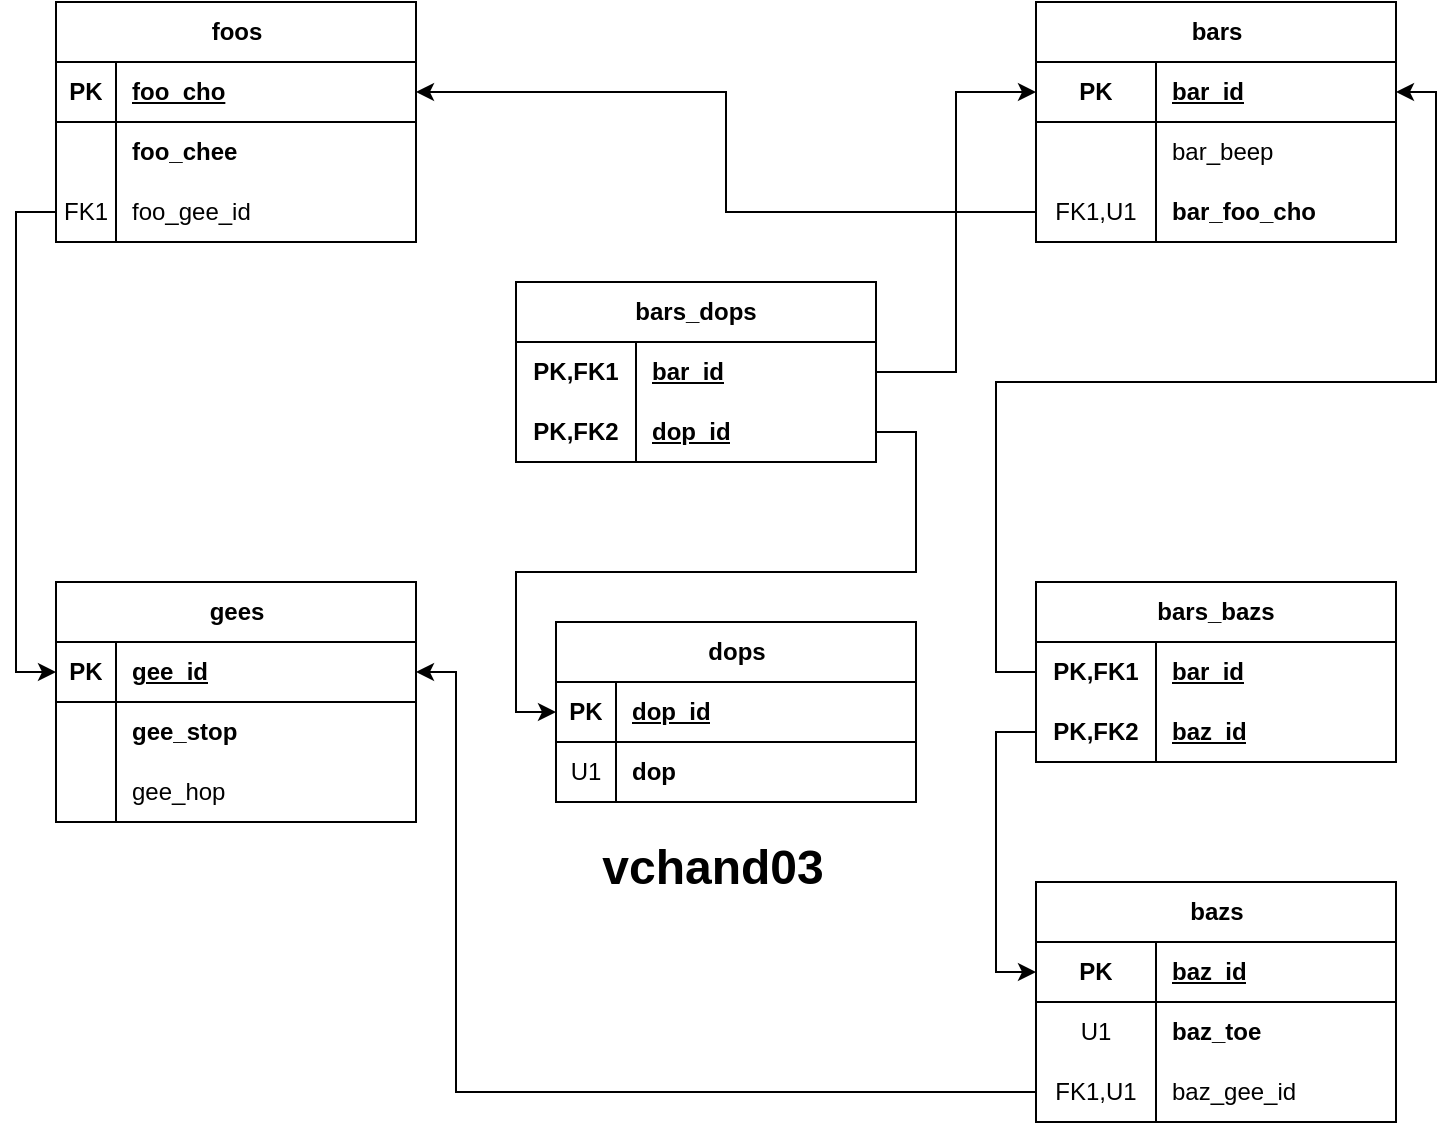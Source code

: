 <mxfile version="24.0.2" type="device">
  <diagram name="Page-1" id="S2iPCT1TR5OzRSra_fd_">
    <mxGraphModel dx="1194" dy="640" grid="1" gridSize="10" guides="1" tooltips="1" connect="1" arrows="1" fold="1" page="1" pageScale="1" pageWidth="850" pageHeight="1100" math="0" shadow="0">
      <root>
        <mxCell id="0" />
        <mxCell id="1" parent="0" />
        <mxCell id="JYOWkrzS07iP9QU77WWX-1" value="foos" style="shape=table;startSize=30;container=1;collapsible=1;childLayout=tableLayout;fixedRows=1;rowLines=0;fontStyle=1;align=center;resizeLast=1;html=1;" parent="1" vertex="1">
          <mxGeometry x="110" y="150" width="180" height="120" as="geometry" />
        </mxCell>
        <mxCell id="JYOWkrzS07iP9QU77WWX-2" value="" style="shape=tableRow;horizontal=0;startSize=0;swimlaneHead=0;swimlaneBody=0;fillColor=none;collapsible=0;dropTarget=0;points=[[0,0.5],[1,0.5]];portConstraint=eastwest;top=0;left=0;right=0;bottom=1;" parent="JYOWkrzS07iP9QU77WWX-1" vertex="1">
          <mxGeometry y="30" width="180" height="30" as="geometry" />
        </mxCell>
        <mxCell id="JYOWkrzS07iP9QU77WWX-3" value="PK" style="shape=partialRectangle;connectable=0;fillColor=none;top=0;left=0;bottom=0;right=0;fontStyle=1;overflow=hidden;whiteSpace=wrap;html=1;" parent="JYOWkrzS07iP9QU77WWX-2" vertex="1">
          <mxGeometry width="30" height="30" as="geometry">
            <mxRectangle width="30" height="30" as="alternateBounds" />
          </mxGeometry>
        </mxCell>
        <mxCell id="JYOWkrzS07iP9QU77WWX-4" value="foo_cho" style="shape=partialRectangle;connectable=0;fillColor=none;top=0;left=0;bottom=0;right=0;align=left;spacingLeft=6;fontStyle=5;overflow=hidden;whiteSpace=wrap;html=1;" parent="JYOWkrzS07iP9QU77WWX-2" vertex="1">
          <mxGeometry x="30" width="150" height="30" as="geometry">
            <mxRectangle width="150" height="30" as="alternateBounds" />
          </mxGeometry>
        </mxCell>
        <mxCell id="JYOWkrzS07iP9QU77WWX-5" value="" style="shape=tableRow;horizontal=0;startSize=0;swimlaneHead=0;swimlaneBody=0;fillColor=none;collapsible=0;dropTarget=0;points=[[0,0.5],[1,0.5]];portConstraint=eastwest;top=0;left=0;right=0;bottom=0;" parent="JYOWkrzS07iP9QU77WWX-1" vertex="1">
          <mxGeometry y="60" width="180" height="30" as="geometry" />
        </mxCell>
        <mxCell id="JYOWkrzS07iP9QU77WWX-6" value="" style="shape=partialRectangle;connectable=0;fillColor=none;top=0;left=0;bottom=0;right=0;editable=1;overflow=hidden;whiteSpace=wrap;html=1;" parent="JYOWkrzS07iP9QU77WWX-5" vertex="1">
          <mxGeometry width="30" height="30" as="geometry">
            <mxRectangle width="30" height="30" as="alternateBounds" />
          </mxGeometry>
        </mxCell>
        <mxCell id="JYOWkrzS07iP9QU77WWX-7" value="&lt;b&gt;foo_chee&lt;/b&gt;" style="shape=partialRectangle;connectable=0;fillColor=none;top=0;left=0;bottom=0;right=0;align=left;spacingLeft=6;overflow=hidden;whiteSpace=wrap;html=1;" parent="JYOWkrzS07iP9QU77WWX-5" vertex="1">
          <mxGeometry x="30" width="150" height="30" as="geometry">
            <mxRectangle width="150" height="30" as="alternateBounds" />
          </mxGeometry>
        </mxCell>
        <mxCell id="JYOWkrzS07iP9QU77WWX-53" value="" style="shape=tableRow;horizontal=0;startSize=0;swimlaneHead=0;swimlaneBody=0;fillColor=none;collapsible=0;dropTarget=0;points=[[0,0.5],[1,0.5]];portConstraint=eastwest;top=0;left=0;right=0;bottom=0;" parent="JYOWkrzS07iP9QU77WWX-1" vertex="1">
          <mxGeometry y="90" width="180" height="30" as="geometry" />
        </mxCell>
        <mxCell id="JYOWkrzS07iP9QU77WWX-54" value="FK1" style="shape=partialRectangle;connectable=0;fillColor=none;top=0;left=0;bottom=0;right=0;editable=1;overflow=hidden;whiteSpace=wrap;html=1;" parent="JYOWkrzS07iP9QU77WWX-53" vertex="1">
          <mxGeometry width="30" height="30" as="geometry">
            <mxRectangle width="30" height="30" as="alternateBounds" />
          </mxGeometry>
        </mxCell>
        <mxCell id="JYOWkrzS07iP9QU77WWX-55" value="foo_gee_id" style="shape=partialRectangle;connectable=0;fillColor=none;top=0;left=0;bottom=0;right=0;align=left;spacingLeft=6;overflow=hidden;whiteSpace=wrap;html=1;" parent="JYOWkrzS07iP9QU77WWX-53" vertex="1">
          <mxGeometry x="30" width="150" height="30" as="geometry">
            <mxRectangle width="150" height="30" as="alternateBounds" />
          </mxGeometry>
        </mxCell>
        <mxCell id="JYOWkrzS07iP9QU77WWX-14" value="bars" style="shape=table;startSize=30;container=1;collapsible=1;childLayout=tableLayout;fixedRows=1;rowLines=0;fontStyle=1;align=center;resizeLast=1;html=1;" parent="1" vertex="1">
          <mxGeometry x="600" y="150" width="180" height="120" as="geometry" />
        </mxCell>
        <mxCell id="JYOWkrzS07iP9QU77WWX-15" value="" style="shape=tableRow;horizontal=0;startSize=0;swimlaneHead=0;swimlaneBody=0;fillColor=none;collapsible=0;dropTarget=0;points=[[0,0.5],[1,0.5]];portConstraint=eastwest;top=0;left=0;right=0;bottom=1;" parent="JYOWkrzS07iP9QU77WWX-14" vertex="1">
          <mxGeometry y="30" width="180" height="30" as="geometry" />
        </mxCell>
        <mxCell id="JYOWkrzS07iP9QU77WWX-16" value="PK" style="shape=partialRectangle;connectable=0;fillColor=none;top=0;left=0;bottom=0;right=0;fontStyle=1;overflow=hidden;whiteSpace=wrap;html=1;" parent="JYOWkrzS07iP9QU77WWX-15" vertex="1">
          <mxGeometry width="60" height="30" as="geometry">
            <mxRectangle width="60" height="30" as="alternateBounds" />
          </mxGeometry>
        </mxCell>
        <mxCell id="JYOWkrzS07iP9QU77WWX-17" value="bar_id" style="shape=partialRectangle;connectable=0;fillColor=none;top=0;left=0;bottom=0;right=0;align=left;spacingLeft=6;fontStyle=5;overflow=hidden;whiteSpace=wrap;html=1;" parent="JYOWkrzS07iP9QU77WWX-15" vertex="1">
          <mxGeometry x="60" width="120" height="30" as="geometry">
            <mxRectangle width="120" height="30" as="alternateBounds" />
          </mxGeometry>
        </mxCell>
        <mxCell id="JYOWkrzS07iP9QU77WWX-18" value="" style="shape=tableRow;horizontal=0;startSize=0;swimlaneHead=0;swimlaneBody=0;fillColor=none;collapsible=0;dropTarget=0;points=[[0,0.5],[1,0.5]];portConstraint=eastwest;top=0;left=0;right=0;bottom=0;" parent="JYOWkrzS07iP9QU77WWX-14" vertex="1">
          <mxGeometry y="60" width="180" height="30" as="geometry" />
        </mxCell>
        <mxCell id="JYOWkrzS07iP9QU77WWX-19" value="" style="shape=partialRectangle;connectable=0;fillColor=none;top=0;left=0;bottom=0;right=0;editable=1;overflow=hidden;whiteSpace=wrap;html=1;" parent="JYOWkrzS07iP9QU77WWX-18" vertex="1">
          <mxGeometry width="60" height="30" as="geometry">
            <mxRectangle width="60" height="30" as="alternateBounds" />
          </mxGeometry>
        </mxCell>
        <mxCell id="JYOWkrzS07iP9QU77WWX-20" value="bar_beep" style="shape=partialRectangle;connectable=0;fillColor=none;top=0;left=0;bottom=0;right=0;align=left;spacingLeft=6;overflow=hidden;whiteSpace=wrap;html=1;" parent="JYOWkrzS07iP9QU77WWX-18" vertex="1">
          <mxGeometry x="60" width="120" height="30" as="geometry">
            <mxRectangle width="120" height="30" as="alternateBounds" />
          </mxGeometry>
        </mxCell>
        <mxCell id="JYOWkrzS07iP9QU77WWX-57" value="" style="shape=tableRow;horizontal=0;startSize=0;swimlaneHead=0;swimlaneBody=0;fillColor=none;collapsible=0;dropTarget=0;points=[[0,0.5],[1,0.5]];portConstraint=eastwest;top=0;left=0;right=0;bottom=0;" parent="JYOWkrzS07iP9QU77WWX-14" vertex="1">
          <mxGeometry y="90" width="180" height="30" as="geometry" />
        </mxCell>
        <mxCell id="JYOWkrzS07iP9QU77WWX-58" value="FK1,U1" style="shape=partialRectangle;connectable=0;fillColor=none;top=0;left=0;bottom=0;right=0;editable=1;overflow=hidden;whiteSpace=wrap;html=1;" parent="JYOWkrzS07iP9QU77WWX-57" vertex="1">
          <mxGeometry width="60" height="30" as="geometry">
            <mxRectangle width="60" height="30" as="alternateBounds" />
          </mxGeometry>
        </mxCell>
        <mxCell id="JYOWkrzS07iP9QU77WWX-59" value="&lt;b&gt;bar_foo_cho&lt;/b&gt;" style="shape=partialRectangle;connectable=0;fillColor=none;top=0;left=0;bottom=0;right=0;align=left;spacingLeft=6;overflow=hidden;whiteSpace=wrap;html=1;" parent="JYOWkrzS07iP9QU77WWX-57" vertex="1">
          <mxGeometry x="60" width="120" height="30" as="geometry">
            <mxRectangle width="120" height="30" as="alternateBounds" />
          </mxGeometry>
        </mxCell>
        <mxCell id="JYOWkrzS07iP9QU77WWX-27" value="gees" style="shape=table;startSize=30;container=1;collapsible=1;childLayout=tableLayout;fixedRows=1;rowLines=0;fontStyle=1;align=center;resizeLast=1;html=1;" parent="1" vertex="1">
          <mxGeometry x="110" y="440" width="180" height="120" as="geometry" />
        </mxCell>
        <mxCell id="JYOWkrzS07iP9QU77WWX-28" value="" style="shape=tableRow;horizontal=0;startSize=0;swimlaneHead=0;swimlaneBody=0;fillColor=none;collapsible=0;dropTarget=0;points=[[0,0.5],[1,0.5]];portConstraint=eastwest;top=0;left=0;right=0;bottom=1;" parent="JYOWkrzS07iP9QU77WWX-27" vertex="1">
          <mxGeometry y="30" width="180" height="30" as="geometry" />
        </mxCell>
        <mxCell id="JYOWkrzS07iP9QU77WWX-29" value="PK" style="shape=partialRectangle;connectable=0;fillColor=none;top=0;left=0;bottom=0;right=0;fontStyle=1;overflow=hidden;whiteSpace=wrap;html=1;" parent="JYOWkrzS07iP9QU77WWX-28" vertex="1">
          <mxGeometry width="30" height="30" as="geometry">
            <mxRectangle width="30" height="30" as="alternateBounds" />
          </mxGeometry>
        </mxCell>
        <mxCell id="JYOWkrzS07iP9QU77WWX-30" value="gee_id" style="shape=partialRectangle;connectable=0;fillColor=none;top=0;left=0;bottom=0;right=0;align=left;spacingLeft=6;fontStyle=5;overflow=hidden;whiteSpace=wrap;html=1;" parent="JYOWkrzS07iP9QU77WWX-28" vertex="1">
          <mxGeometry x="30" width="150" height="30" as="geometry">
            <mxRectangle width="150" height="30" as="alternateBounds" />
          </mxGeometry>
        </mxCell>
        <mxCell id="JYOWkrzS07iP9QU77WWX-31" value="" style="shape=tableRow;horizontal=0;startSize=0;swimlaneHead=0;swimlaneBody=0;fillColor=none;collapsible=0;dropTarget=0;points=[[0,0.5],[1,0.5]];portConstraint=eastwest;top=0;left=0;right=0;bottom=0;" parent="JYOWkrzS07iP9QU77WWX-27" vertex="1">
          <mxGeometry y="60" width="180" height="30" as="geometry" />
        </mxCell>
        <mxCell id="JYOWkrzS07iP9QU77WWX-32" value="" style="shape=partialRectangle;connectable=0;fillColor=none;top=0;left=0;bottom=0;right=0;editable=1;overflow=hidden;whiteSpace=wrap;html=1;" parent="JYOWkrzS07iP9QU77WWX-31" vertex="1">
          <mxGeometry width="30" height="30" as="geometry">
            <mxRectangle width="30" height="30" as="alternateBounds" />
          </mxGeometry>
        </mxCell>
        <mxCell id="JYOWkrzS07iP9QU77WWX-33" value="&lt;b&gt;gee_stop&lt;/b&gt;" style="shape=partialRectangle;connectable=0;fillColor=none;top=0;left=0;bottom=0;right=0;align=left;spacingLeft=6;overflow=hidden;whiteSpace=wrap;html=1;" parent="JYOWkrzS07iP9QU77WWX-31" vertex="1">
          <mxGeometry x="30" width="150" height="30" as="geometry">
            <mxRectangle width="150" height="30" as="alternateBounds" />
          </mxGeometry>
        </mxCell>
        <mxCell id="JYOWkrzS07iP9QU77WWX-34" value="" style="shape=tableRow;horizontal=0;startSize=0;swimlaneHead=0;swimlaneBody=0;fillColor=none;collapsible=0;dropTarget=0;points=[[0,0.5],[1,0.5]];portConstraint=eastwest;top=0;left=0;right=0;bottom=0;" parent="JYOWkrzS07iP9QU77WWX-27" vertex="1">
          <mxGeometry y="90" width="180" height="30" as="geometry" />
        </mxCell>
        <mxCell id="JYOWkrzS07iP9QU77WWX-35" value="" style="shape=partialRectangle;connectable=0;fillColor=none;top=0;left=0;bottom=0;right=0;editable=1;overflow=hidden;whiteSpace=wrap;html=1;" parent="JYOWkrzS07iP9QU77WWX-34" vertex="1">
          <mxGeometry width="30" height="30" as="geometry">
            <mxRectangle width="30" height="30" as="alternateBounds" />
          </mxGeometry>
        </mxCell>
        <mxCell id="JYOWkrzS07iP9QU77WWX-36" value="gee_hop" style="shape=partialRectangle;connectable=0;fillColor=none;top=0;left=0;bottom=0;right=0;align=left;spacingLeft=6;overflow=hidden;whiteSpace=wrap;html=1;" parent="JYOWkrzS07iP9QU77WWX-34" vertex="1">
          <mxGeometry x="30" width="150" height="30" as="geometry">
            <mxRectangle width="150" height="30" as="alternateBounds" />
          </mxGeometry>
        </mxCell>
        <mxCell id="JYOWkrzS07iP9QU77WWX-40" value="bazs" style="shape=table;startSize=30;container=1;collapsible=1;childLayout=tableLayout;fixedRows=1;rowLines=0;fontStyle=1;align=center;resizeLast=1;html=1;" parent="1" vertex="1">
          <mxGeometry x="600" y="590" width="180" height="120" as="geometry" />
        </mxCell>
        <mxCell id="JYOWkrzS07iP9QU77WWX-41" value="" style="shape=tableRow;horizontal=0;startSize=0;swimlaneHead=0;swimlaneBody=0;fillColor=none;collapsible=0;dropTarget=0;points=[[0,0.5],[1,0.5]];portConstraint=eastwest;top=0;left=0;right=0;bottom=1;" parent="JYOWkrzS07iP9QU77WWX-40" vertex="1">
          <mxGeometry y="30" width="180" height="30" as="geometry" />
        </mxCell>
        <mxCell id="JYOWkrzS07iP9QU77WWX-42" value="PK" style="shape=partialRectangle;connectable=0;fillColor=none;top=0;left=0;bottom=0;right=0;fontStyle=1;overflow=hidden;whiteSpace=wrap;html=1;" parent="JYOWkrzS07iP9QU77WWX-41" vertex="1">
          <mxGeometry width="60" height="30" as="geometry">
            <mxRectangle width="60" height="30" as="alternateBounds" />
          </mxGeometry>
        </mxCell>
        <mxCell id="JYOWkrzS07iP9QU77WWX-43" value="baz_id" style="shape=partialRectangle;connectable=0;fillColor=none;top=0;left=0;bottom=0;right=0;align=left;spacingLeft=6;fontStyle=5;overflow=hidden;whiteSpace=wrap;html=1;" parent="JYOWkrzS07iP9QU77WWX-41" vertex="1">
          <mxGeometry x="60" width="120" height="30" as="geometry">
            <mxRectangle width="120" height="30" as="alternateBounds" />
          </mxGeometry>
        </mxCell>
        <mxCell id="JYOWkrzS07iP9QU77WWX-44" value="" style="shape=tableRow;horizontal=0;startSize=0;swimlaneHead=0;swimlaneBody=0;fillColor=none;collapsible=0;dropTarget=0;points=[[0,0.5],[1,0.5]];portConstraint=eastwest;top=0;left=0;right=0;bottom=0;" parent="JYOWkrzS07iP9QU77WWX-40" vertex="1">
          <mxGeometry y="60" width="180" height="30" as="geometry" />
        </mxCell>
        <mxCell id="JYOWkrzS07iP9QU77WWX-45" value="U1" style="shape=partialRectangle;connectable=0;fillColor=none;top=0;left=0;bottom=0;right=0;editable=1;overflow=hidden;whiteSpace=wrap;html=1;" parent="JYOWkrzS07iP9QU77WWX-44" vertex="1">
          <mxGeometry width="60" height="30" as="geometry">
            <mxRectangle width="60" height="30" as="alternateBounds" />
          </mxGeometry>
        </mxCell>
        <mxCell id="JYOWkrzS07iP9QU77WWX-46" value="&lt;b&gt;baz_toe&lt;/b&gt;" style="shape=partialRectangle;connectable=0;fillColor=none;top=0;left=0;bottom=0;right=0;align=left;spacingLeft=6;overflow=hidden;whiteSpace=wrap;html=1;" parent="JYOWkrzS07iP9QU77WWX-44" vertex="1">
          <mxGeometry x="60" width="120" height="30" as="geometry">
            <mxRectangle width="120" height="30" as="alternateBounds" />
          </mxGeometry>
        </mxCell>
        <mxCell id="JYOWkrzS07iP9QU77WWX-60" value="" style="shape=tableRow;horizontal=0;startSize=0;swimlaneHead=0;swimlaneBody=0;fillColor=none;collapsible=0;dropTarget=0;points=[[0,0.5],[1,0.5]];portConstraint=eastwest;top=0;left=0;right=0;bottom=0;" parent="JYOWkrzS07iP9QU77WWX-40" vertex="1">
          <mxGeometry y="90" width="180" height="30" as="geometry" />
        </mxCell>
        <mxCell id="JYOWkrzS07iP9QU77WWX-61" value="FK1,U1" style="shape=partialRectangle;connectable=0;fillColor=none;top=0;left=0;bottom=0;right=0;editable=1;overflow=hidden;whiteSpace=wrap;html=1;" parent="JYOWkrzS07iP9QU77WWX-60" vertex="1">
          <mxGeometry width="60" height="30" as="geometry">
            <mxRectangle width="60" height="30" as="alternateBounds" />
          </mxGeometry>
        </mxCell>
        <mxCell id="JYOWkrzS07iP9QU77WWX-62" value="baz_gee_id" style="shape=partialRectangle;connectable=0;fillColor=none;top=0;left=0;bottom=0;right=0;align=left;spacingLeft=6;overflow=hidden;whiteSpace=wrap;html=1;" parent="JYOWkrzS07iP9QU77WWX-60" vertex="1">
          <mxGeometry x="60" width="120" height="30" as="geometry">
            <mxRectangle width="120" height="30" as="alternateBounds" />
          </mxGeometry>
        </mxCell>
        <mxCell id="JYOWkrzS07iP9QU77WWX-56" style="edgeStyle=orthogonalEdgeStyle;rounded=0;orthogonalLoop=1;jettySize=auto;html=1;entryX=0;entryY=0.5;entryDx=0;entryDy=0;" parent="1" source="JYOWkrzS07iP9QU77WWX-53" target="JYOWkrzS07iP9QU77WWX-28" edge="1">
          <mxGeometry relative="1" as="geometry" />
        </mxCell>
        <mxCell id="JYOWkrzS07iP9QU77WWX-63" style="edgeStyle=orthogonalEdgeStyle;rounded=0;orthogonalLoop=1;jettySize=auto;html=1;entryX=1;entryY=0.5;entryDx=0;entryDy=0;" parent="1" source="JYOWkrzS07iP9QU77WWX-60" target="JYOWkrzS07iP9QU77WWX-28" edge="1">
          <mxGeometry relative="1" as="geometry">
            <Array as="points">
              <mxPoint x="310" y="695" />
              <mxPoint x="310" y="485" />
            </Array>
          </mxGeometry>
        </mxCell>
        <mxCell id="JYOWkrzS07iP9QU77WWX-64" style="edgeStyle=orthogonalEdgeStyle;rounded=0;orthogonalLoop=1;jettySize=auto;html=1;" parent="1" source="JYOWkrzS07iP9QU77WWX-57" target="JYOWkrzS07iP9QU77WWX-2" edge="1">
          <mxGeometry relative="1" as="geometry" />
        </mxCell>
        <mxCell id="JYOWkrzS07iP9QU77WWX-78" value="bars_bazs" style="shape=table;startSize=30;container=1;collapsible=1;childLayout=tableLayout;fixedRows=1;rowLines=0;fontStyle=1;align=center;resizeLast=1;html=1;whiteSpace=wrap;" parent="1" vertex="1">
          <mxGeometry x="600" y="440" width="180" height="90" as="geometry" />
        </mxCell>
        <mxCell id="JYOWkrzS07iP9QU77WWX-79" value="" style="shape=tableRow;horizontal=0;startSize=0;swimlaneHead=0;swimlaneBody=0;fillColor=none;collapsible=0;dropTarget=0;points=[[0,0.5],[1,0.5]];portConstraint=eastwest;top=0;left=0;right=0;bottom=0;html=1;" parent="JYOWkrzS07iP9QU77WWX-78" vertex="1">
          <mxGeometry y="30" width="180" height="30" as="geometry" />
        </mxCell>
        <mxCell id="JYOWkrzS07iP9QU77WWX-80" value="PK,FK1" style="shape=partialRectangle;connectable=0;fillColor=none;top=0;left=0;bottom=0;right=0;fontStyle=1;overflow=hidden;html=1;whiteSpace=wrap;" parent="JYOWkrzS07iP9QU77WWX-79" vertex="1">
          <mxGeometry width="60" height="30" as="geometry">
            <mxRectangle width="60" height="30" as="alternateBounds" />
          </mxGeometry>
        </mxCell>
        <mxCell id="JYOWkrzS07iP9QU77WWX-81" value="bar_id" style="shape=partialRectangle;connectable=0;fillColor=none;top=0;left=0;bottom=0;right=0;align=left;spacingLeft=6;fontStyle=5;overflow=hidden;html=1;whiteSpace=wrap;" parent="JYOWkrzS07iP9QU77WWX-79" vertex="1">
          <mxGeometry x="60" width="120" height="30" as="geometry">
            <mxRectangle width="120" height="30" as="alternateBounds" />
          </mxGeometry>
        </mxCell>
        <mxCell id="JYOWkrzS07iP9QU77WWX-82" value="" style="shape=tableRow;horizontal=0;startSize=0;swimlaneHead=0;swimlaneBody=0;fillColor=none;collapsible=0;dropTarget=0;points=[[0,0.5],[1,0.5]];portConstraint=eastwest;top=0;left=0;right=0;bottom=1;html=1;" parent="JYOWkrzS07iP9QU77WWX-78" vertex="1">
          <mxGeometry y="60" width="180" height="30" as="geometry" />
        </mxCell>
        <mxCell id="JYOWkrzS07iP9QU77WWX-83" value="PK,FK2" style="shape=partialRectangle;connectable=0;fillColor=none;top=0;left=0;bottom=0;right=0;fontStyle=1;overflow=hidden;html=1;whiteSpace=wrap;" parent="JYOWkrzS07iP9QU77WWX-82" vertex="1">
          <mxGeometry width="60" height="30" as="geometry">
            <mxRectangle width="60" height="30" as="alternateBounds" />
          </mxGeometry>
        </mxCell>
        <mxCell id="JYOWkrzS07iP9QU77WWX-84" value="baz_id" style="shape=partialRectangle;connectable=0;fillColor=none;top=0;left=0;bottom=0;right=0;align=left;spacingLeft=6;fontStyle=5;overflow=hidden;html=1;whiteSpace=wrap;" parent="JYOWkrzS07iP9QU77WWX-82" vertex="1">
          <mxGeometry x="60" width="120" height="30" as="geometry">
            <mxRectangle width="120" height="30" as="alternateBounds" />
          </mxGeometry>
        </mxCell>
        <mxCell id="JYOWkrzS07iP9QU77WWX-92" style="edgeStyle=orthogonalEdgeStyle;rounded=0;orthogonalLoop=1;jettySize=auto;html=1;entryX=0;entryY=0.5;entryDx=0;entryDy=0;" parent="1" source="JYOWkrzS07iP9QU77WWX-82" target="JYOWkrzS07iP9QU77WWX-41" edge="1">
          <mxGeometry relative="1" as="geometry" />
        </mxCell>
        <mxCell id="JYOWkrzS07iP9QU77WWX-93" style="edgeStyle=orthogonalEdgeStyle;rounded=0;orthogonalLoop=1;jettySize=auto;html=1;entryX=1;entryY=0.5;entryDx=0;entryDy=0;" parent="1" source="JYOWkrzS07iP9QU77WWX-79" target="JYOWkrzS07iP9QU77WWX-15" edge="1">
          <mxGeometry relative="1" as="geometry" />
        </mxCell>
        <mxCell id="JYOWkrzS07iP9QU77WWX-107" style="edgeStyle=orthogonalEdgeStyle;rounded=0;orthogonalLoop=1;jettySize=auto;html=1;entryX=0;entryY=0.5;entryDx=0;entryDy=0;exitX=1;exitY=0.5;exitDx=0;exitDy=0;" parent="1" source="JYOWkrzS07iP9QU77WWX-94" target="JYOWkrzS07iP9QU77WWX-15" edge="1">
          <mxGeometry relative="1" as="geometry" />
        </mxCell>
        <mxCell id="JYOWkrzS07iP9QU77WWX-94" value="bars_dops" style="shape=table;startSize=30;container=1;collapsible=1;childLayout=tableLayout;fixedRows=1;rowLines=0;fontStyle=1;align=center;resizeLast=1;html=1;whiteSpace=wrap;" parent="1" vertex="1">
          <mxGeometry x="340" y="290" width="180" height="90" as="geometry" />
        </mxCell>
        <mxCell id="JYOWkrzS07iP9QU77WWX-95" value="" style="shape=tableRow;horizontal=0;startSize=0;swimlaneHead=0;swimlaneBody=0;fillColor=none;collapsible=0;dropTarget=0;points=[[0,0.5],[1,0.5]];portConstraint=eastwest;top=0;left=0;right=0;bottom=0;html=1;" parent="JYOWkrzS07iP9QU77WWX-94" vertex="1">
          <mxGeometry y="30" width="180" height="30" as="geometry" />
        </mxCell>
        <mxCell id="JYOWkrzS07iP9QU77WWX-96" value="PK,FK1" style="shape=partialRectangle;connectable=0;fillColor=none;top=0;left=0;bottom=0;right=0;fontStyle=1;overflow=hidden;html=1;whiteSpace=wrap;" parent="JYOWkrzS07iP9QU77WWX-95" vertex="1">
          <mxGeometry width="60" height="30" as="geometry">
            <mxRectangle width="60" height="30" as="alternateBounds" />
          </mxGeometry>
        </mxCell>
        <mxCell id="JYOWkrzS07iP9QU77WWX-97" value="bar_id" style="shape=partialRectangle;connectable=0;fillColor=none;top=0;left=0;bottom=0;right=0;align=left;spacingLeft=6;fontStyle=5;overflow=hidden;html=1;whiteSpace=wrap;" parent="JYOWkrzS07iP9QU77WWX-95" vertex="1">
          <mxGeometry x="60" width="120" height="30" as="geometry">
            <mxRectangle width="120" height="30" as="alternateBounds" />
          </mxGeometry>
        </mxCell>
        <mxCell id="JYOWkrzS07iP9QU77WWX-98" value="" style="shape=tableRow;horizontal=0;startSize=0;swimlaneHead=0;swimlaneBody=0;fillColor=none;collapsible=0;dropTarget=0;points=[[0,0.5],[1,0.5]];portConstraint=eastwest;top=0;left=0;right=0;bottom=1;html=1;" parent="JYOWkrzS07iP9QU77WWX-94" vertex="1">
          <mxGeometry y="60" width="180" height="30" as="geometry" />
        </mxCell>
        <mxCell id="JYOWkrzS07iP9QU77WWX-99" value="PK,FK2" style="shape=partialRectangle;connectable=0;fillColor=none;top=0;left=0;bottom=0;right=0;fontStyle=1;overflow=hidden;html=1;whiteSpace=wrap;" parent="JYOWkrzS07iP9QU77WWX-98" vertex="1">
          <mxGeometry width="60" height="30" as="geometry">
            <mxRectangle width="60" height="30" as="alternateBounds" />
          </mxGeometry>
        </mxCell>
        <mxCell id="JYOWkrzS07iP9QU77WWX-100" value="dop_id" style="shape=partialRectangle;connectable=0;fillColor=none;top=0;left=0;bottom=0;right=0;align=left;spacingLeft=6;fontStyle=5;overflow=hidden;html=1;whiteSpace=wrap;" parent="JYOWkrzS07iP9QU77WWX-98" vertex="1">
          <mxGeometry x="60" width="120" height="30" as="geometry">
            <mxRectangle width="120" height="30" as="alternateBounds" />
          </mxGeometry>
        </mxCell>
        <mxCell id="JYOWkrzS07iP9QU77WWX-108" value="dops" style="shape=table;startSize=30;container=1;collapsible=1;childLayout=tableLayout;fixedRows=1;rowLines=0;fontStyle=1;align=center;resizeLast=1;html=1;" parent="1" vertex="1">
          <mxGeometry x="360" y="460" width="180" height="90" as="geometry" />
        </mxCell>
        <mxCell id="JYOWkrzS07iP9QU77WWX-109" value="" style="shape=tableRow;horizontal=0;startSize=0;swimlaneHead=0;swimlaneBody=0;fillColor=none;collapsible=0;dropTarget=0;points=[[0,0.5],[1,0.5]];portConstraint=eastwest;top=0;left=0;right=0;bottom=1;" parent="JYOWkrzS07iP9QU77WWX-108" vertex="1">
          <mxGeometry y="30" width="180" height="30" as="geometry" />
        </mxCell>
        <mxCell id="JYOWkrzS07iP9QU77WWX-110" value="PK" style="shape=partialRectangle;connectable=0;fillColor=none;top=0;left=0;bottom=0;right=0;fontStyle=1;overflow=hidden;whiteSpace=wrap;html=1;" parent="JYOWkrzS07iP9QU77WWX-109" vertex="1">
          <mxGeometry width="30" height="30" as="geometry">
            <mxRectangle width="30" height="30" as="alternateBounds" />
          </mxGeometry>
        </mxCell>
        <mxCell id="JYOWkrzS07iP9QU77WWX-111" value="dop_id" style="shape=partialRectangle;connectable=0;fillColor=none;top=0;left=0;bottom=0;right=0;align=left;spacingLeft=6;fontStyle=5;overflow=hidden;whiteSpace=wrap;html=1;" parent="JYOWkrzS07iP9QU77WWX-109" vertex="1">
          <mxGeometry x="30" width="150" height="30" as="geometry">
            <mxRectangle width="150" height="30" as="alternateBounds" />
          </mxGeometry>
        </mxCell>
        <mxCell id="JYOWkrzS07iP9QU77WWX-112" value="" style="shape=tableRow;horizontal=0;startSize=0;swimlaneHead=0;swimlaneBody=0;fillColor=none;collapsible=0;dropTarget=0;points=[[0,0.5],[1,0.5]];portConstraint=eastwest;top=0;left=0;right=0;bottom=0;" parent="JYOWkrzS07iP9QU77WWX-108" vertex="1">
          <mxGeometry y="60" width="180" height="30" as="geometry" />
        </mxCell>
        <mxCell id="JYOWkrzS07iP9QU77WWX-113" value="U1" style="shape=partialRectangle;connectable=0;fillColor=none;top=0;left=0;bottom=0;right=0;editable=1;overflow=hidden;whiteSpace=wrap;html=1;" parent="JYOWkrzS07iP9QU77WWX-112" vertex="1">
          <mxGeometry width="30" height="30" as="geometry">
            <mxRectangle width="30" height="30" as="alternateBounds" />
          </mxGeometry>
        </mxCell>
        <mxCell id="JYOWkrzS07iP9QU77WWX-114" value="&lt;b&gt;dop&lt;/b&gt;" style="shape=partialRectangle;connectable=0;fillColor=none;top=0;left=0;bottom=0;right=0;align=left;spacingLeft=6;overflow=hidden;whiteSpace=wrap;html=1;" parent="JYOWkrzS07iP9QU77WWX-112" vertex="1">
          <mxGeometry x="30" width="150" height="30" as="geometry">
            <mxRectangle width="150" height="30" as="alternateBounds" />
          </mxGeometry>
        </mxCell>
        <mxCell id="JYOWkrzS07iP9QU77WWX-122" style="edgeStyle=orthogonalEdgeStyle;rounded=0;orthogonalLoop=1;jettySize=auto;html=1;entryX=0;entryY=0.5;entryDx=0;entryDy=0;" parent="1" source="JYOWkrzS07iP9QU77WWX-98" target="JYOWkrzS07iP9QU77WWX-109" edge="1">
          <mxGeometry relative="1" as="geometry" />
        </mxCell>
        <mxCell id="JYOWkrzS07iP9QU77WWX-123" value="&lt;b&gt;&lt;font style=&quot;font-size: 24px;&quot;&gt;vchand03&lt;/font&gt;&lt;/b&gt;" style="text;html=1;align=center;verticalAlign=middle;resizable=0;points=[];autosize=1;strokeColor=none;fillColor=none;" parent="1" vertex="1">
          <mxGeometry x="373" y="563" width="130" height="40" as="geometry" />
        </mxCell>
      </root>
    </mxGraphModel>
  </diagram>
</mxfile>
